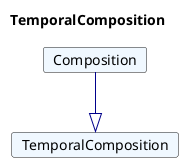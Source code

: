 @startuml
Title TemporalComposition 

Card TemporalComposition #F0F8FF [
TemporalComposition
]
Card Composition #F0F8FF [
Composition
]
Composition --|> TemporalComposition  #00008B 
@enduml
